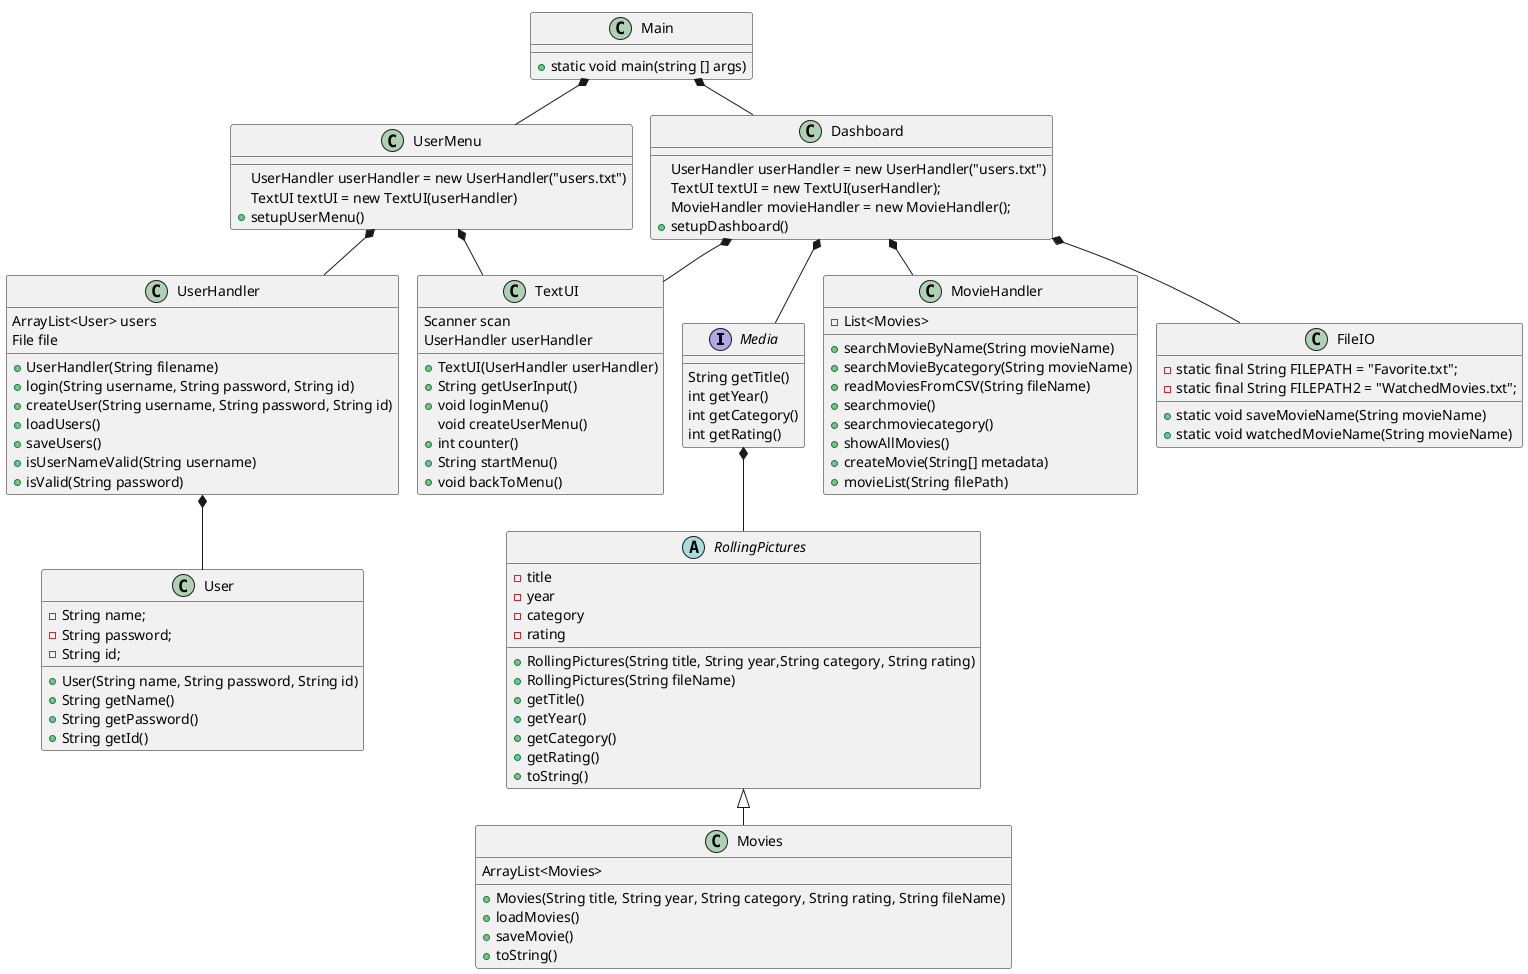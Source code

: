 @startuml
'https://plantuml.com/class-diagram
!pragma layout smetana

interface Media
class Main
class Movies
class UserMenu
class Dashboard
class MovieHandler
class UserHandler
abstract RollingPictures
class User


class TextUI
class FileIO


Media : String getTitle()
Media : int getYear()
Media : int getCategory()
Media : int getRating()

Main : + static void main(string [] args)

Movies : ArrayList<Movies>
Movies : + Movies(String title, String year, String category, String rating, String fileName)
Movies : + loadMovies()
Movies : + saveMovie()
Movies : + toString()


UserMenu : UserHandler userHandler = new UserHandler("users.txt")
UserMenu : TextUI textUI = new TextUI(userHandler)
UserMenu : + setupUserMenu()


Dashboard : UserHandler userHandler = new UserHandler("users.txt")
Dashboard : TextUI textUI = new TextUI(userHandler);
Dashboard : MovieHandler movieHandler = new MovieHandler();
Dashboard : + setupDashboard()

MovieHandler : - List<Movies>
MovieHandler : + searchMovieByName(String movieName)
MovieHandler : + searchMovieBycategory(String movieName)
MovieHandler : + readMoviesFromCSV(String fileName)
MovieHandler : + searchmovie()
MovieHandler : + searchmoviecategory()
MovieHandler : + showAllMovies()
MovieHandler : + createMovie(String[] metadata)
MovieHandler : + movieList(String filePath)

UserMenu *-- UserHandler

UserHandler : ArrayList<User> users
UserHandler : File file
UserHandler : + UserHandler(String filename)
UserHandler : + login(String username, String password, String id)
UserHandler : + createUser(String username, String password, String id)
UserHandler : + loadUsers()
UserHandler : + saveUsers()
UserHandler : + isUserNameValid(String username)
UserHandler : + isValid(String password)

UserHandler *-- User

User : - String name;
User : - String password;
User : - String id;
User : + User(String name, String password, String id)
User : + String getName()
User : + String getPassword()
User : + String getId()

RollingPictures : - title
RollingPictures : - year
RollingPictures : - category
RollingPictures : - rating
RollingPictures : + RollingPictures(String title, String year,String category, String rating)
RollingPictures : + RollingPictures(String fileName)
RollingPictures : + getTitle()
RollingPictures : + getYear()
RollingPictures : + getCategory()
RollingPictures : + getRating()
RollingPictures : + toString()

Main *-- UserMenu
Main *-- Dashboard
Dashboard *--Media
Dashboard *-- MovieHandler
Media *-- RollingPictures

RollingPictures <|-- Movies


Dashboard *-- TextUI
UserMenu *-- TextUI

TextUI : Scanner scan
TextUI : UserHandler userHandler

TextUI : + TextUI(UserHandler userHandler)
TextUI : + String getUserInput()
TextUI : + void loginMenu()
TextUI : void createUserMenu()
TextUI : + int counter()
TextUI : + String startMenu()
TextUI : + void backToMenu()

Dashboard *-- FileIO

FileIO : - static final String FILEPATH = "Favorite.txt";
FileIO : - static final String FILEPATH2 = "WatchedMovies.txt";
FileIO : + static void saveMovieName(String movieName)
FileIO : + static void watchedMovieName(String movieName)


@enduml
